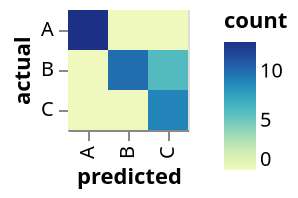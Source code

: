 {
  "data": {
    "values": [
      {"actual": "A", "predicted": "A", "count": 13},
      {"actual": "A", "predicted": "B", "count": 0},
      {"actual": "A", "predicted": "C", "count": 0},
      {"actual": "B", "predicted": "A", "count": 0},
      {"actual": "B", "predicted": "B", "count": 10},
      {"actual": "B", "predicted": "C", "count": 6},
      {"actual": "C", "predicted": "A", "count": 0},
      {"actual": "C", "predicted": "B", "count": 0},
      {"actual": "C", "predicted": "C", "count": 9}
    ]
  },
  "selection": {
    "highlight": {"type": "single"}
  },
  "mark": "bar",
  "encoding": {
    "y": {
      "field": "actual",
      "type": "nominal"
    },
    "x": {
      "field": "predicted",
      "type": "nominal"
    },
    "color": {
      "field": "count",
      "type": "quantitative"
    },
    "opacity": {
      "condition": {"selection": "highlight", "value": 1},
      "value": 0.5
    }
  },
  "config": {
    "scale": {
      "bandPaddingInner": 0,
      "bandPaddingOuter": 0,
      "rangeStep": 40
    },
    "range": {
      "ramp": {
        "scheme": "yellowgreenblue"
      }
    }
  }
}
